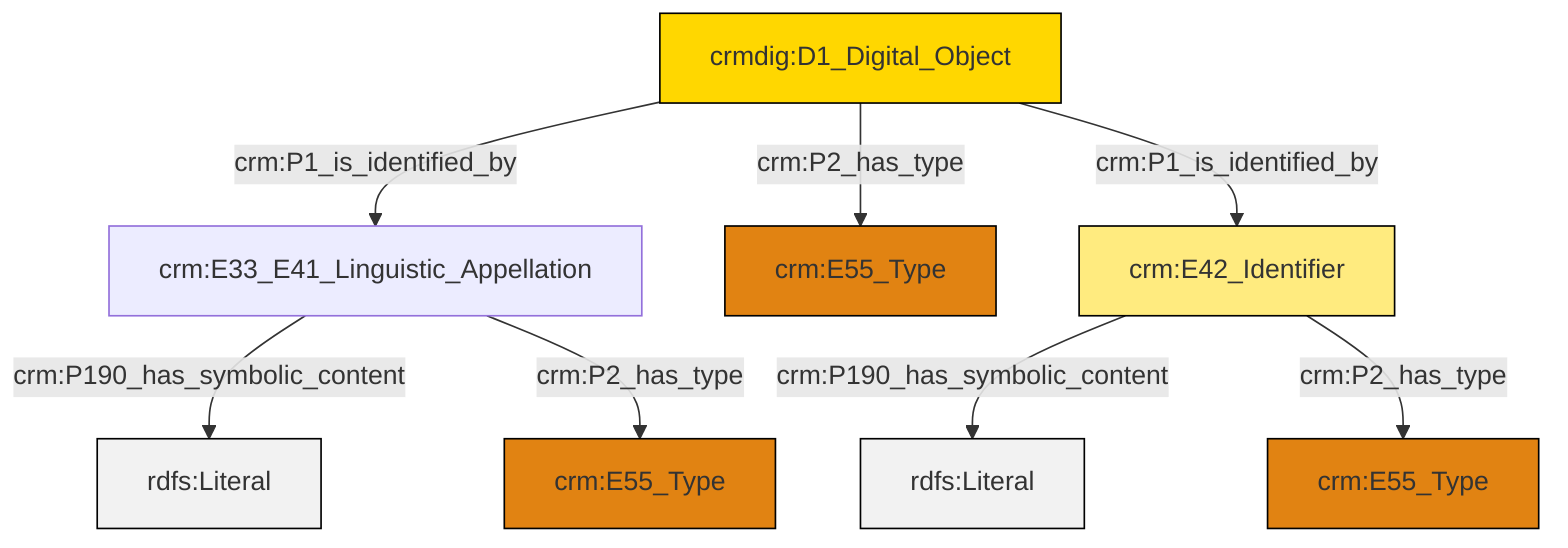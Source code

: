 graph TD
classDef Literal fill:#f2f2f2,stroke:#000000;
classDef CRM_Entity fill:#FFFFFF,stroke:#000000;
classDef Temporal_Entity fill:#00C9E6, stroke:#000000;
classDef Type fill:#E18312, stroke:#000000;
classDef Time-Span fill:#2C9C91, stroke:#000000;
classDef Appellation fill:#FFEB7F, stroke:#000000;
classDef Place fill:#008836, stroke:#000000;
classDef Persistent_Item fill:#B266B2, stroke:#000000;
classDef Conceptual_Object fill:#FFD700, stroke:#000000;
classDef Physical_Thing fill:#D2B48C, stroke:#000000;
classDef Actor fill:#f58aad, stroke:#000000;
classDef PC_Classes fill:#4ce600, stroke:#000000;
classDef Multi fill:#cccccc,stroke:#000000;

0["crm:E42_Identifier"]:::Appellation -->|crm:P190_has_symbolic_content| 1[rdfs:Literal]:::Literal
6["crm:E33_E41_Linguistic_Appellation"]:::Default -->|crm:P190_has_symbolic_content| 7[rdfs:Literal]:::Literal
2["crmdig:D1_Digital_Object"]:::Conceptual_Object -->|crm:P1_is_identified_by| 6["crm:E33_E41_Linguistic_Appellation"]:::Default
2["crmdig:D1_Digital_Object"]:::Conceptual_Object -->|crm:P2_has_type| 4["crm:E55_Type"]:::Type
0["crm:E42_Identifier"]:::Appellation -->|crm:P2_has_type| 13["crm:E55_Type"]:::Type
6["crm:E33_E41_Linguistic_Appellation"]:::Default -->|crm:P2_has_type| 10["crm:E55_Type"]:::Type
2["crmdig:D1_Digital_Object"]:::Conceptual_Object -->|crm:P1_is_identified_by| 0["crm:E42_Identifier"]:::Appellation